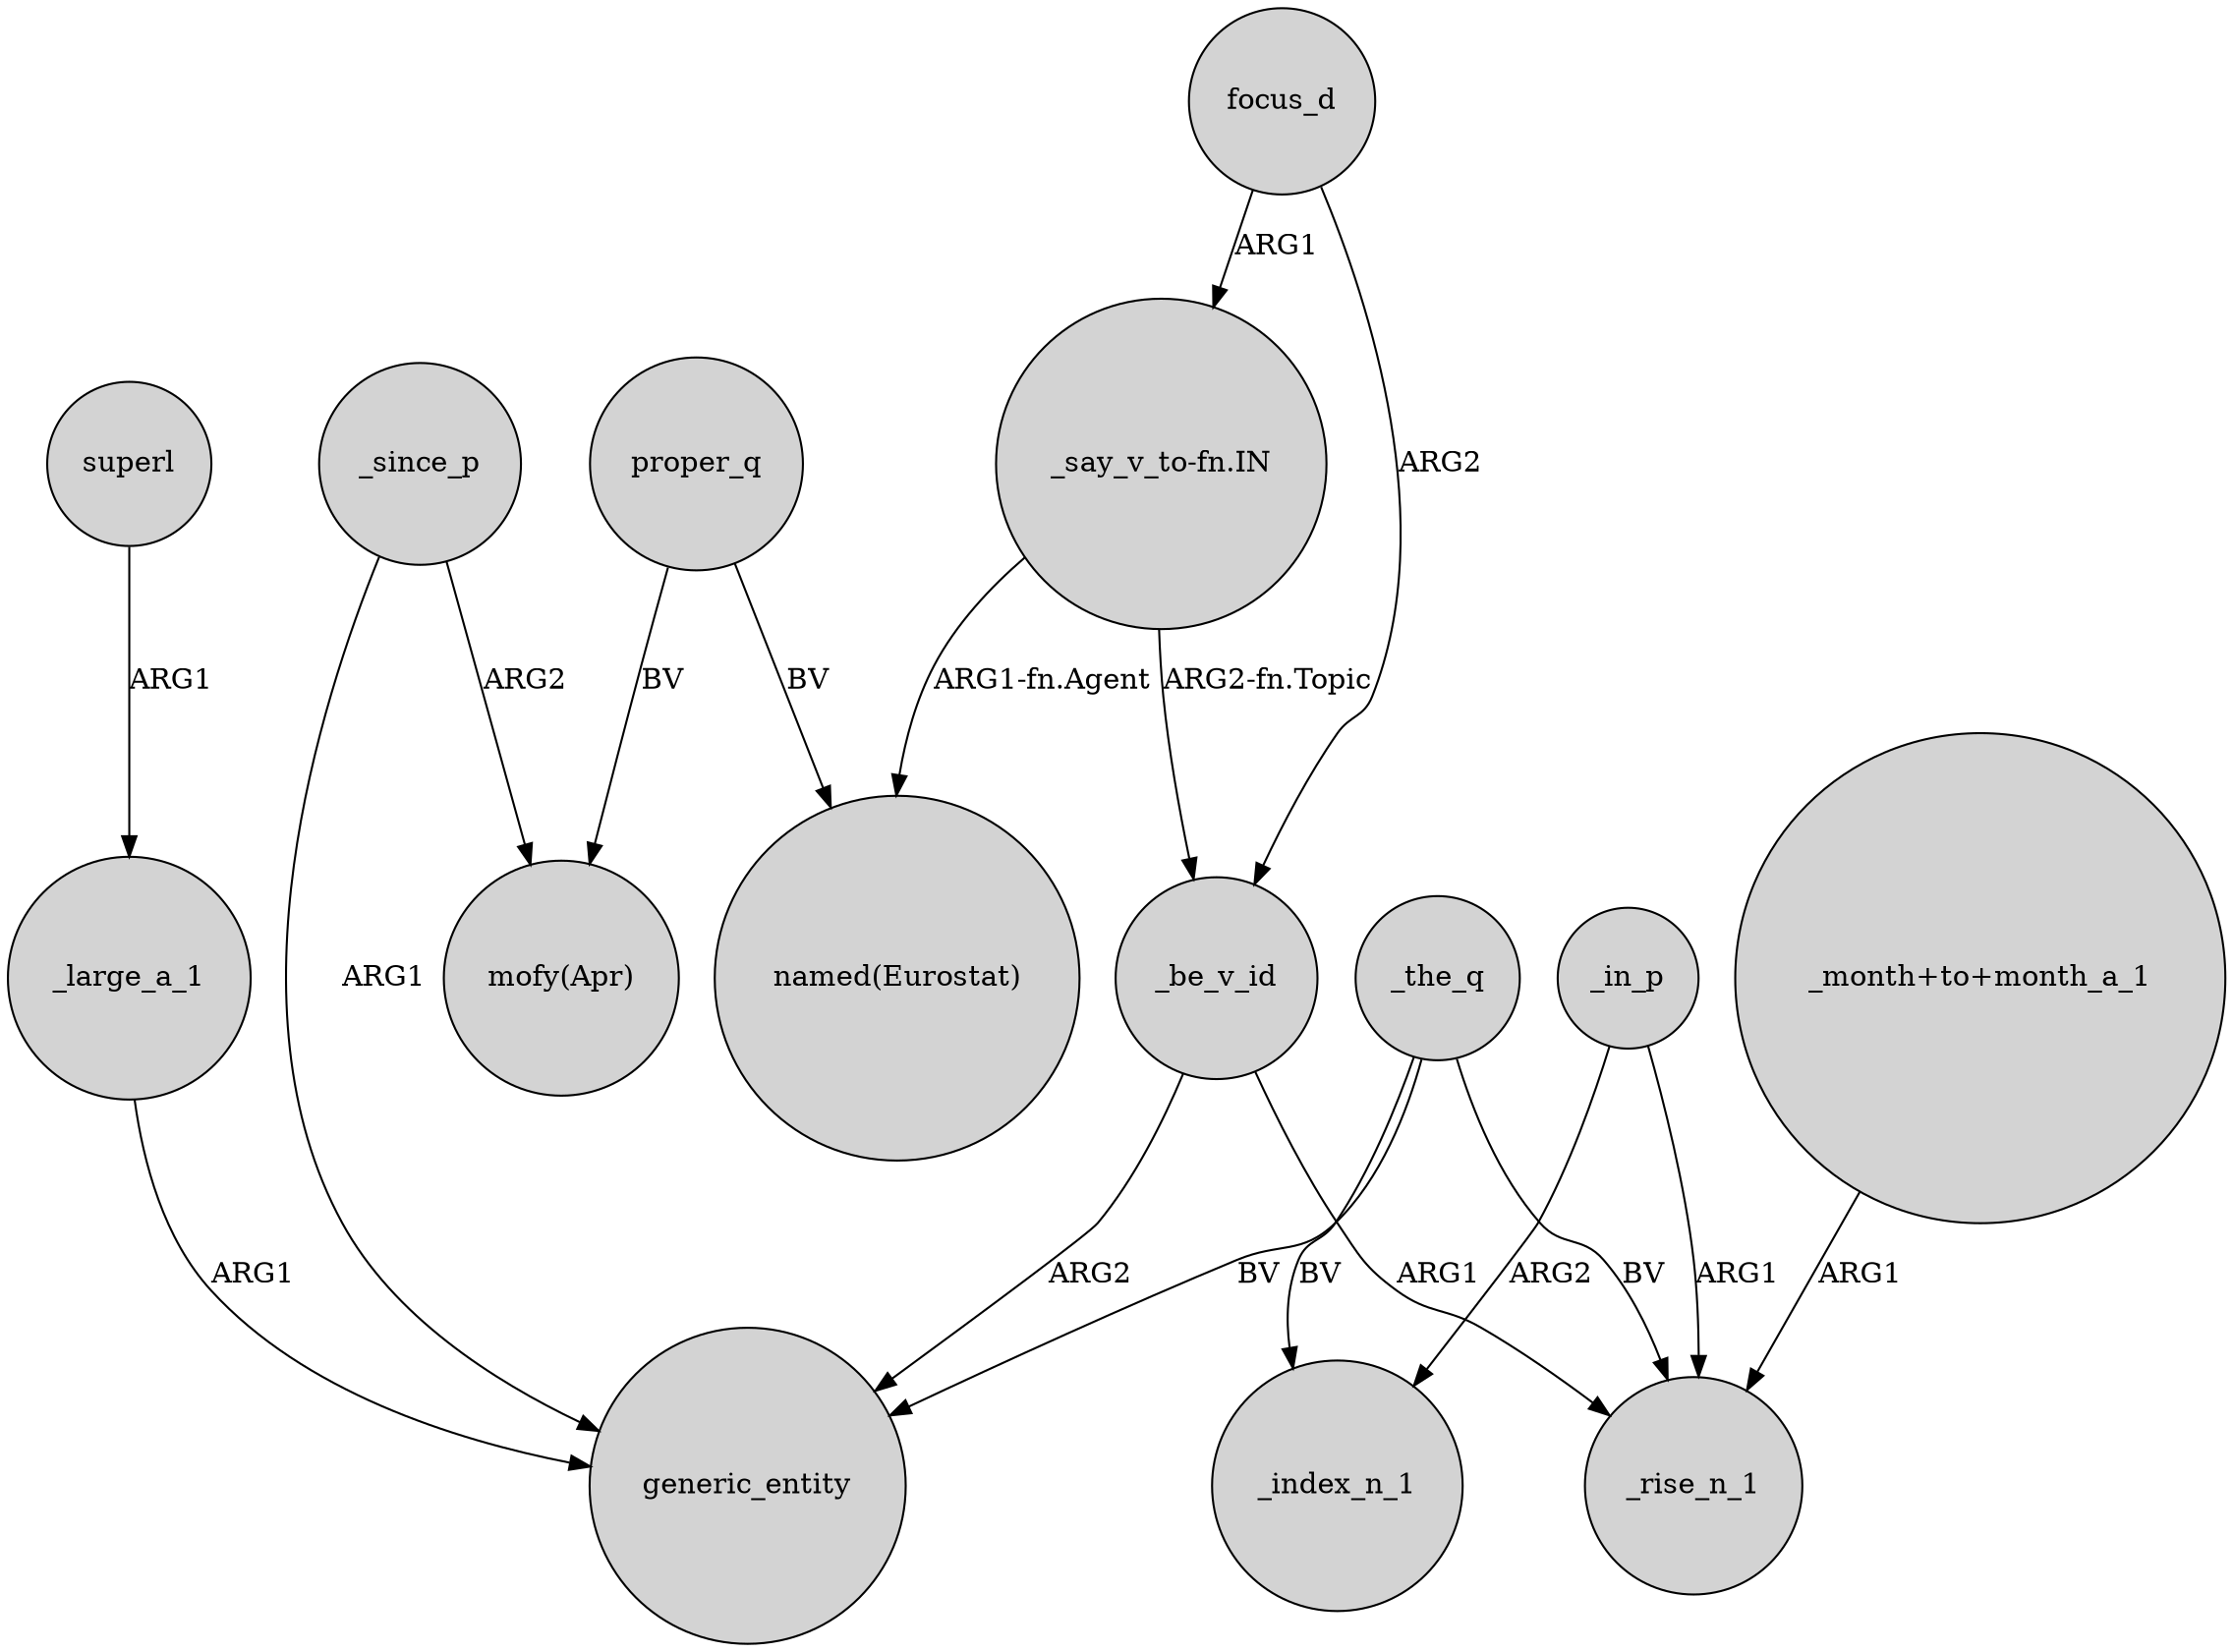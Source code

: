 digraph {
	node [shape=circle style=filled]
	focus_d -> _be_v_id [label=ARG2]
	superl -> _large_a_1 [label=ARG1]
	_the_q -> generic_entity [label=BV]
	_since_p -> generic_entity [label=ARG1]
	_in_p -> _index_n_1 [label=ARG2]
	_be_v_id -> _rise_n_1 [label=ARG1]
	_large_a_1 -> generic_entity [label=ARG1]
	proper_q -> "mofy(Apr)" [label=BV]
	proper_q -> "named(Eurostat)" [label=BV]
	"_month+to+month_a_1" -> _rise_n_1 [label=ARG1]
	"_say_v_to-fn.IN" -> "named(Eurostat)" [label="ARG1-fn.Agent"]
	_be_v_id -> generic_entity [label=ARG2]
	_since_p -> "mofy(Apr)" [label=ARG2]
	"_say_v_to-fn.IN" -> _be_v_id [label="ARG2-fn.Topic"]
	_in_p -> _rise_n_1 [label=ARG1]
	focus_d -> "_say_v_to-fn.IN" [label=ARG1]
	_the_q -> _rise_n_1 [label=BV]
	_the_q -> _index_n_1 [label=BV]
}
